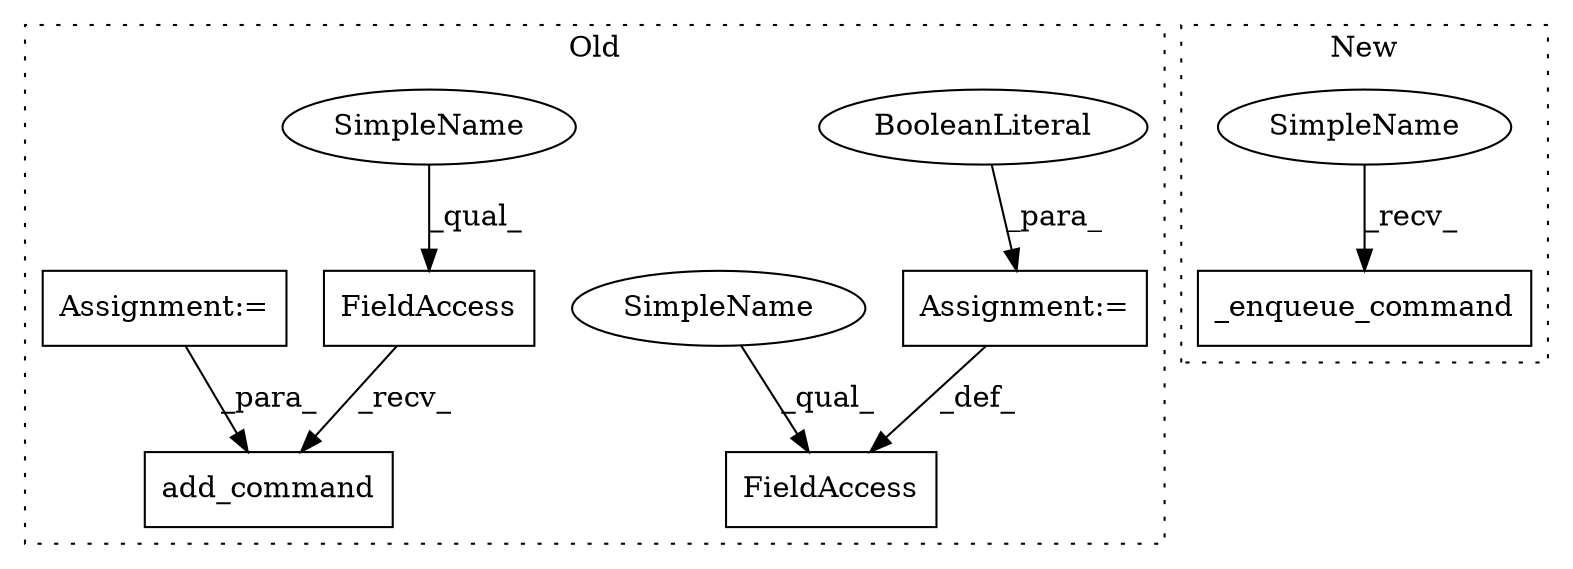 digraph G {
subgraph cluster0 {
1 [label="add_command" a="32" s="6731,6758" l="12,1" shape="box"];
3 [label="FieldAccess" a="22" s="6716" l="14" shape="box"];
4 [label="FieldAccess" a="22" s="6615" l="36" shape="box"];
5 [label="Assignment:=" a="7" s="6651" l="1" shape="box"];
6 [label="BooleanLiteral" a="9" s="6652" l="4" shape="ellipse"];
7 [label="Assignment:=" a="7" s="6677" l="1" shape="box"];
8 [label="SimpleName" a="42" s="6615" l="4" shape="ellipse"];
9 [label="SimpleName" a="42" s="6716" l="4" shape="ellipse"];
label = "Old";
style="dotted";
}
subgraph cluster1 {
2 [label="_enqueue_command" a="32" s="6413,6462" l="17,1" shape="box"];
10 [label="SimpleName" a="42" s="6408" l="4" shape="ellipse"];
label = "New";
style="dotted";
}
3 -> 1 [label="_recv_"];
5 -> 4 [label="_def_"];
6 -> 5 [label="_para_"];
7 -> 1 [label="_para_"];
8 -> 4 [label="_qual_"];
9 -> 3 [label="_qual_"];
10 -> 2 [label="_recv_"];
}